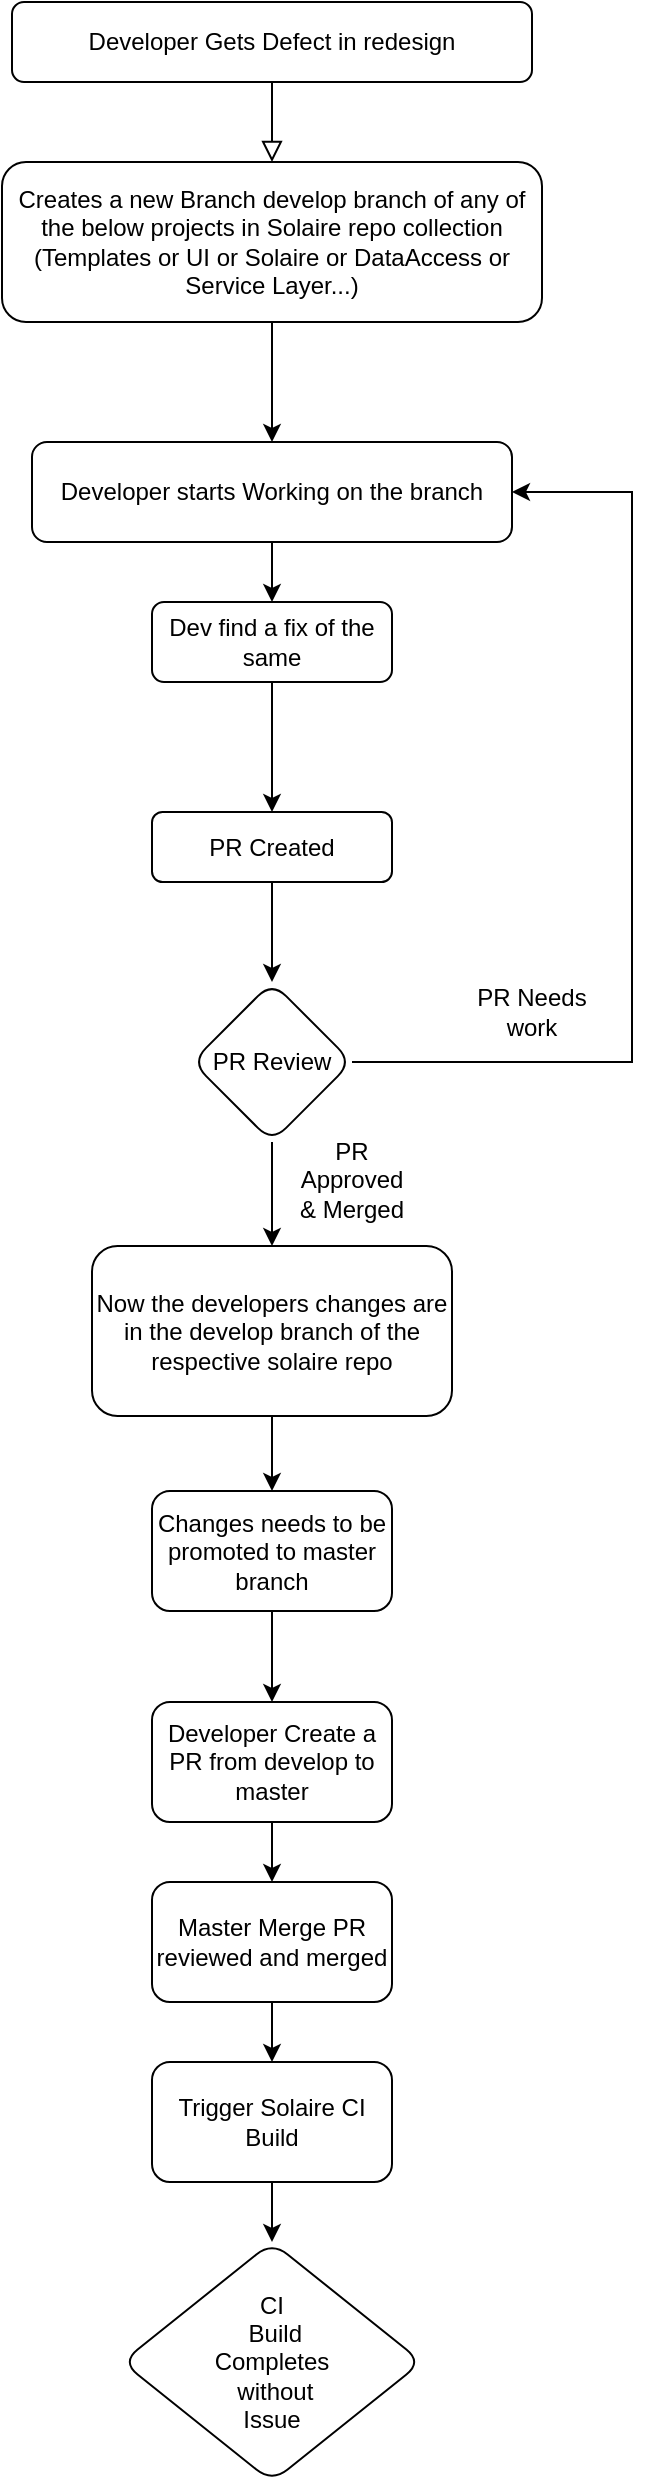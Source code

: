 <mxfile version="15.5.9" type="github">
  <diagram id="C5RBs43oDa-KdzZeNtuy" name="Page-1">
    <mxGraphModel dx="1422" dy="762" grid="1" gridSize="10" guides="1" tooltips="1" connect="1" arrows="1" fold="1" page="1" pageScale="1" pageWidth="1654" pageHeight="2336" math="0" shadow="0">
      <root>
        <mxCell id="WIyWlLk6GJQsqaUBKTNV-0" />
        <mxCell id="WIyWlLk6GJQsqaUBKTNV-1" parent="WIyWlLk6GJQsqaUBKTNV-0" />
        <mxCell id="WIyWlLk6GJQsqaUBKTNV-2" value="" style="rounded=0;html=1;jettySize=auto;orthogonalLoop=1;fontSize=11;endArrow=block;endFill=0;endSize=8;strokeWidth=1;shadow=0;labelBackgroundColor=none;edgeStyle=orthogonalEdgeStyle;" parent="WIyWlLk6GJQsqaUBKTNV-1" source="WIyWlLk6GJQsqaUBKTNV-3" edge="1">
          <mxGeometry relative="1" as="geometry">
            <mxPoint x="220" y="200" as="targetPoint" />
          </mxGeometry>
        </mxCell>
        <mxCell id="WIyWlLk6GJQsqaUBKTNV-3" value="Developer Gets Defect in redesign" style="rounded=1;whiteSpace=wrap;html=1;fontSize=12;glass=0;strokeWidth=1;shadow=0;" parent="WIyWlLk6GJQsqaUBKTNV-1" vertex="1">
          <mxGeometry x="90" y="120" width="260" height="40" as="geometry" />
        </mxCell>
        <mxCell id="W0PxqNpWnUrbfJZ4qqQS-2" style="edgeStyle=orthogonalEdgeStyle;rounded=0;orthogonalLoop=1;jettySize=auto;html=1;exitX=0.5;exitY=1;exitDx=0;exitDy=0;" edge="1" parent="WIyWlLk6GJQsqaUBKTNV-1" source="W0PxqNpWnUrbfJZ4qqQS-0" target="W0PxqNpWnUrbfJZ4qqQS-1">
          <mxGeometry relative="1" as="geometry" />
        </mxCell>
        <mxCell id="W0PxqNpWnUrbfJZ4qqQS-0" value="Creates a new Branch develop branch of any of the below projects in Solaire repo collection&lt;br&gt;(Templates or UI or Solaire or DataAccess or Service Layer...)" style="rounded=1;whiteSpace=wrap;html=1;" vertex="1" parent="WIyWlLk6GJQsqaUBKTNV-1">
          <mxGeometry x="85" y="200" width="270" height="80" as="geometry" />
        </mxCell>
        <mxCell id="W0PxqNpWnUrbfJZ4qqQS-10" value="" style="edgeStyle=orthogonalEdgeStyle;rounded=0;orthogonalLoop=1;jettySize=auto;html=1;" edge="1" parent="WIyWlLk6GJQsqaUBKTNV-1" source="W0PxqNpWnUrbfJZ4qqQS-1" target="W0PxqNpWnUrbfJZ4qqQS-8">
          <mxGeometry relative="1" as="geometry" />
        </mxCell>
        <mxCell id="W0PxqNpWnUrbfJZ4qqQS-1" value="Developer starts Working on the branch" style="rounded=1;whiteSpace=wrap;html=1;" vertex="1" parent="WIyWlLk6GJQsqaUBKTNV-1">
          <mxGeometry x="100" y="340" width="240" height="50" as="geometry" />
        </mxCell>
        <mxCell id="W0PxqNpWnUrbfJZ4qqQS-12" value="" style="edgeStyle=orthogonalEdgeStyle;rounded=0;orthogonalLoop=1;jettySize=auto;html=1;" edge="1" parent="WIyWlLk6GJQsqaUBKTNV-1" source="W0PxqNpWnUrbfJZ4qqQS-8" target="W0PxqNpWnUrbfJZ4qqQS-11">
          <mxGeometry relative="1" as="geometry" />
        </mxCell>
        <mxCell id="W0PxqNpWnUrbfJZ4qqQS-8" value="Dev find a fix of the same" style="rounded=1;whiteSpace=wrap;html=1;" vertex="1" parent="WIyWlLk6GJQsqaUBKTNV-1">
          <mxGeometry x="160" y="420" width="120" height="40" as="geometry" />
        </mxCell>
        <mxCell id="W0PxqNpWnUrbfJZ4qqQS-14" value="" style="edgeStyle=orthogonalEdgeStyle;rounded=0;orthogonalLoop=1;jettySize=auto;html=1;" edge="1" parent="WIyWlLk6GJQsqaUBKTNV-1" source="W0PxqNpWnUrbfJZ4qqQS-11" target="W0PxqNpWnUrbfJZ4qqQS-13">
          <mxGeometry relative="1" as="geometry" />
        </mxCell>
        <mxCell id="W0PxqNpWnUrbfJZ4qqQS-11" value="PR Created" style="rounded=1;whiteSpace=wrap;html=1;" vertex="1" parent="WIyWlLk6GJQsqaUBKTNV-1">
          <mxGeometry x="160" y="525" width="120" height="35" as="geometry" />
        </mxCell>
        <mxCell id="W0PxqNpWnUrbfJZ4qqQS-15" style="edgeStyle=orthogonalEdgeStyle;rounded=0;orthogonalLoop=1;jettySize=auto;html=1;exitX=1;exitY=0.5;exitDx=0;exitDy=0;entryX=1;entryY=0.5;entryDx=0;entryDy=0;" edge="1" parent="WIyWlLk6GJQsqaUBKTNV-1" source="W0PxqNpWnUrbfJZ4qqQS-13" target="W0PxqNpWnUrbfJZ4qqQS-1">
          <mxGeometry relative="1" as="geometry">
            <Array as="points">
              <mxPoint x="400" y="650" />
              <mxPoint x="400" y="365" />
            </Array>
          </mxGeometry>
        </mxCell>
        <mxCell id="W0PxqNpWnUrbfJZ4qqQS-17" value="" style="edgeStyle=orthogonalEdgeStyle;rounded=0;orthogonalLoop=1;jettySize=auto;html=1;" edge="1" parent="WIyWlLk6GJQsqaUBKTNV-1" source="W0PxqNpWnUrbfJZ4qqQS-13" target="W0PxqNpWnUrbfJZ4qqQS-16">
          <mxGeometry relative="1" as="geometry" />
        </mxCell>
        <mxCell id="W0PxqNpWnUrbfJZ4qqQS-13" value="PR Review" style="rhombus;whiteSpace=wrap;html=1;rounded=1;" vertex="1" parent="WIyWlLk6GJQsqaUBKTNV-1">
          <mxGeometry x="180" y="610" width="80" height="80" as="geometry" />
        </mxCell>
        <mxCell id="W0PxqNpWnUrbfJZ4qqQS-21" value="" style="edgeStyle=orthogonalEdgeStyle;rounded=0;orthogonalLoop=1;jettySize=auto;html=1;" edge="1" parent="WIyWlLk6GJQsqaUBKTNV-1" source="W0PxqNpWnUrbfJZ4qqQS-16" target="W0PxqNpWnUrbfJZ4qqQS-20">
          <mxGeometry relative="1" as="geometry" />
        </mxCell>
        <mxCell id="W0PxqNpWnUrbfJZ4qqQS-16" value="Now the developers changes are in the develop branch of the respective solaire repo" style="whiteSpace=wrap;html=1;rounded=1;" vertex="1" parent="WIyWlLk6GJQsqaUBKTNV-1">
          <mxGeometry x="130" y="742" width="180" height="85" as="geometry" />
        </mxCell>
        <mxCell id="W0PxqNpWnUrbfJZ4qqQS-18" value="PR Needs work" style="text;html=1;strokeColor=none;fillColor=none;align=center;verticalAlign=middle;whiteSpace=wrap;rounded=0;" vertex="1" parent="WIyWlLk6GJQsqaUBKTNV-1">
          <mxGeometry x="320" y="610" width="60" height="30" as="geometry" />
        </mxCell>
        <mxCell id="W0PxqNpWnUrbfJZ4qqQS-19" value="PR Approved &amp;amp; Merged" style="text;html=1;strokeColor=none;fillColor=none;align=center;verticalAlign=middle;whiteSpace=wrap;rounded=0;" vertex="1" parent="WIyWlLk6GJQsqaUBKTNV-1">
          <mxGeometry x="230" y="694" width="60" height="30" as="geometry" />
        </mxCell>
        <mxCell id="W0PxqNpWnUrbfJZ4qqQS-23" value="" style="edgeStyle=orthogonalEdgeStyle;rounded=0;orthogonalLoop=1;jettySize=auto;html=1;" edge="1" parent="WIyWlLk6GJQsqaUBKTNV-1" source="W0PxqNpWnUrbfJZ4qqQS-20" target="W0PxqNpWnUrbfJZ4qqQS-22">
          <mxGeometry relative="1" as="geometry" />
        </mxCell>
        <mxCell id="W0PxqNpWnUrbfJZ4qqQS-20" value="Changes needs to be promoted to master branch" style="whiteSpace=wrap;html=1;rounded=1;" vertex="1" parent="WIyWlLk6GJQsqaUBKTNV-1">
          <mxGeometry x="160" y="864.5" width="120" height="60" as="geometry" />
        </mxCell>
        <mxCell id="W0PxqNpWnUrbfJZ4qqQS-25" value="" style="edgeStyle=orthogonalEdgeStyle;rounded=0;orthogonalLoop=1;jettySize=auto;html=1;" edge="1" parent="WIyWlLk6GJQsqaUBKTNV-1" source="W0PxqNpWnUrbfJZ4qqQS-22" target="W0PxqNpWnUrbfJZ4qqQS-24">
          <mxGeometry relative="1" as="geometry" />
        </mxCell>
        <mxCell id="W0PxqNpWnUrbfJZ4qqQS-22" value="Developer Create a PR from develop to master" style="whiteSpace=wrap;html=1;rounded=1;" vertex="1" parent="WIyWlLk6GJQsqaUBKTNV-1">
          <mxGeometry x="160" y="970" width="120" height="60" as="geometry" />
        </mxCell>
        <mxCell id="W0PxqNpWnUrbfJZ4qqQS-27" value="" style="edgeStyle=orthogonalEdgeStyle;rounded=0;orthogonalLoop=1;jettySize=auto;html=1;" edge="1" parent="WIyWlLk6GJQsqaUBKTNV-1" source="W0PxqNpWnUrbfJZ4qqQS-24" target="W0PxqNpWnUrbfJZ4qqQS-26">
          <mxGeometry relative="1" as="geometry" />
        </mxCell>
        <mxCell id="W0PxqNpWnUrbfJZ4qqQS-24" value="Master Merge PR reviewed and merged" style="whiteSpace=wrap;html=1;rounded=1;" vertex="1" parent="WIyWlLk6GJQsqaUBKTNV-1">
          <mxGeometry x="160" y="1060" width="120" height="60" as="geometry" />
        </mxCell>
        <mxCell id="W0PxqNpWnUrbfJZ4qqQS-29" value="" style="edgeStyle=orthogonalEdgeStyle;rounded=0;orthogonalLoop=1;jettySize=auto;html=1;" edge="1" parent="WIyWlLk6GJQsqaUBKTNV-1" source="W0PxqNpWnUrbfJZ4qqQS-26" target="W0PxqNpWnUrbfJZ4qqQS-28">
          <mxGeometry relative="1" as="geometry" />
        </mxCell>
        <mxCell id="W0PxqNpWnUrbfJZ4qqQS-26" value="Trigger Solaire CI Build" style="whiteSpace=wrap;html=1;rounded=1;" vertex="1" parent="WIyWlLk6GJQsqaUBKTNV-1">
          <mxGeometry x="160" y="1150" width="120" height="60" as="geometry" />
        </mxCell>
        <mxCell id="W0PxqNpWnUrbfJZ4qqQS-28" value="CI&lt;br&gt;&amp;nbsp;Build &lt;br&gt;Completes&lt;br&gt;&amp;nbsp;without &lt;br&gt;Issue" style="rhombus;whiteSpace=wrap;html=1;rounded=1;" vertex="1" parent="WIyWlLk6GJQsqaUBKTNV-1">
          <mxGeometry x="145" y="1240" width="150" height="120" as="geometry" />
        </mxCell>
      </root>
    </mxGraphModel>
  </diagram>
</mxfile>

